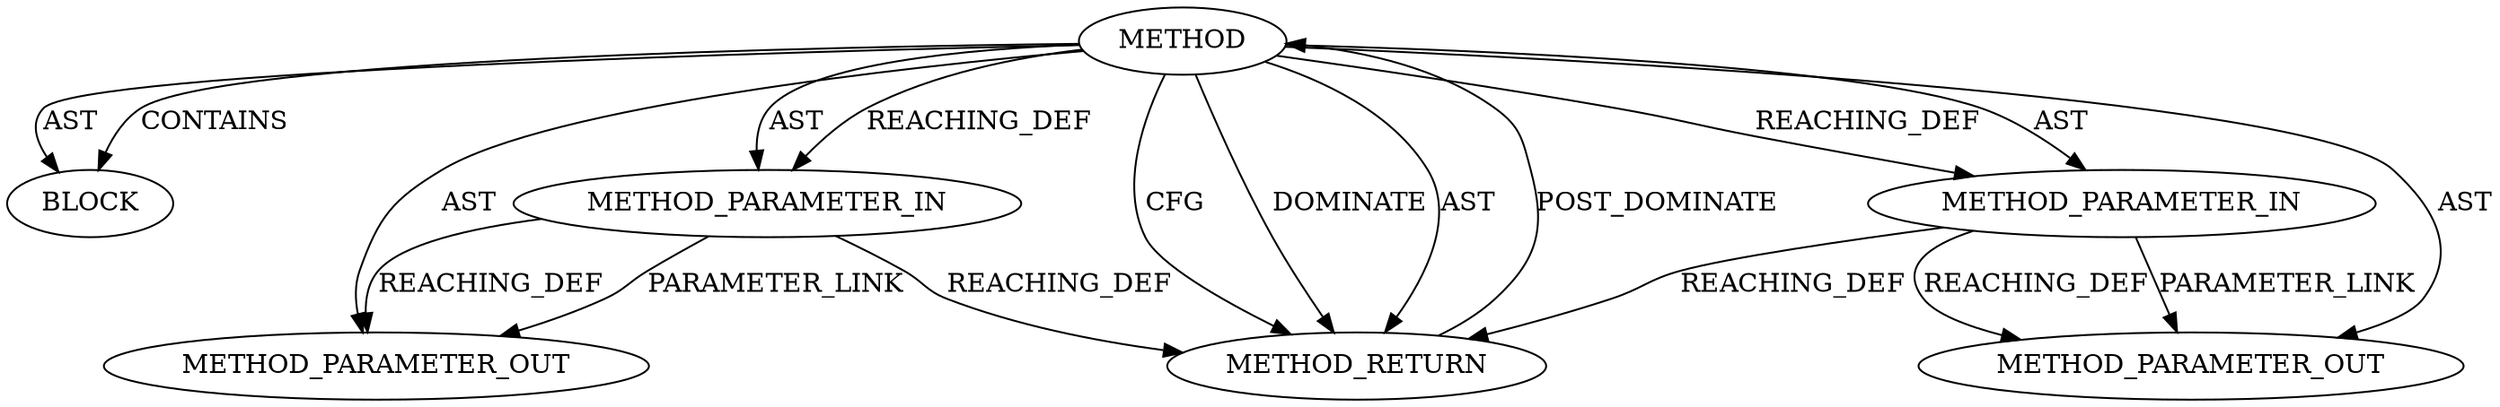 digraph {
  12942 [label=BLOCK ORDER=1 ARGUMENT_INDEX=1 CODE="<empty>" TYPE_FULL_NAME="ANY"]
  12941 [label=METHOD_PARAMETER_IN ORDER=2 CODE="p2" IS_VARIADIC=false TYPE_FULL_NAME="ANY" EVALUATION_STRATEGY="BY_VALUE" INDEX=2 NAME="p2"]
  12939 [label=METHOD AST_PARENT_TYPE="NAMESPACE_BLOCK" AST_PARENT_FULL_NAME="<global>" ORDER=0 CODE="<empty>" FULL_NAME="ceph_con_flag_test_and_clear" IS_EXTERNAL=true FILENAME="<empty>" SIGNATURE="" NAME="ceph_con_flag_test_and_clear"]
  13599 [label=METHOD_PARAMETER_OUT ORDER=1 CODE="p1" IS_VARIADIC=false TYPE_FULL_NAME="ANY" EVALUATION_STRATEGY="BY_VALUE" INDEX=1 NAME="p1"]
  13600 [label=METHOD_PARAMETER_OUT ORDER=2 CODE="p2" IS_VARIADIC=false TYPE_FULL_NAME="ANY" EVALUATION_STRATEGY="BY_VALUE" INDEX=2 NAME="p2"]
  12943 [label=METHOD_RETURN ORDER=2 CODE="RET" TYPE_FULL_NAME="ANY" EVALUATION_STRATEGY="BY_VALUE"]
  12940 [label=METHOD_PARAMETER_IN ORDER=1 CODE="p1" IS_VARIADIC=false TYPE_FULL_NAME="ANY" EVALUATION_STRATEGY="BY_VALUE" INDEX=1 NAME="p1"]
  12941 -> 13600 [label=REACHING_DEF VARIABLE="p2"]
  12939 -> 12943 [label=CFG ]
  12939 -> 12941 [label=AST ]
  12939 -> 13599 [label=AST ]
  12941 -> 13600 [label=PARAMETER_LINK ]
  12939 -> 12940 [label=REACHING_DEF VARIABLE=""]
  12943 -> 12939 [label=POST_DOMINATE ]
  12940 -> 13599 [label=REACHING_DEF VARIABLE="p1"]
  12939 -> 12943 [label=DOMINATE ]
  12939 -> 12942 [label=AST ]
  12940 -> 13599 [label=PARAMETER_LINK ]
  12940 -> 12943 [label=REACHING_DEF VARIABLE="p1"]
  12939 -> 12941 [label=REACHING_DEF VARIABLE=""]
  12941 -> 12943 [label=REACHING_DEF VARIABLE="p2"]
  12939 -> 13600 [label=AST ]
  12939 -> 12943 [label=AST ]
  12939 -> 12940 [label=AST ]
  12939 -> 12942 [label=CONTAINS ]
}
